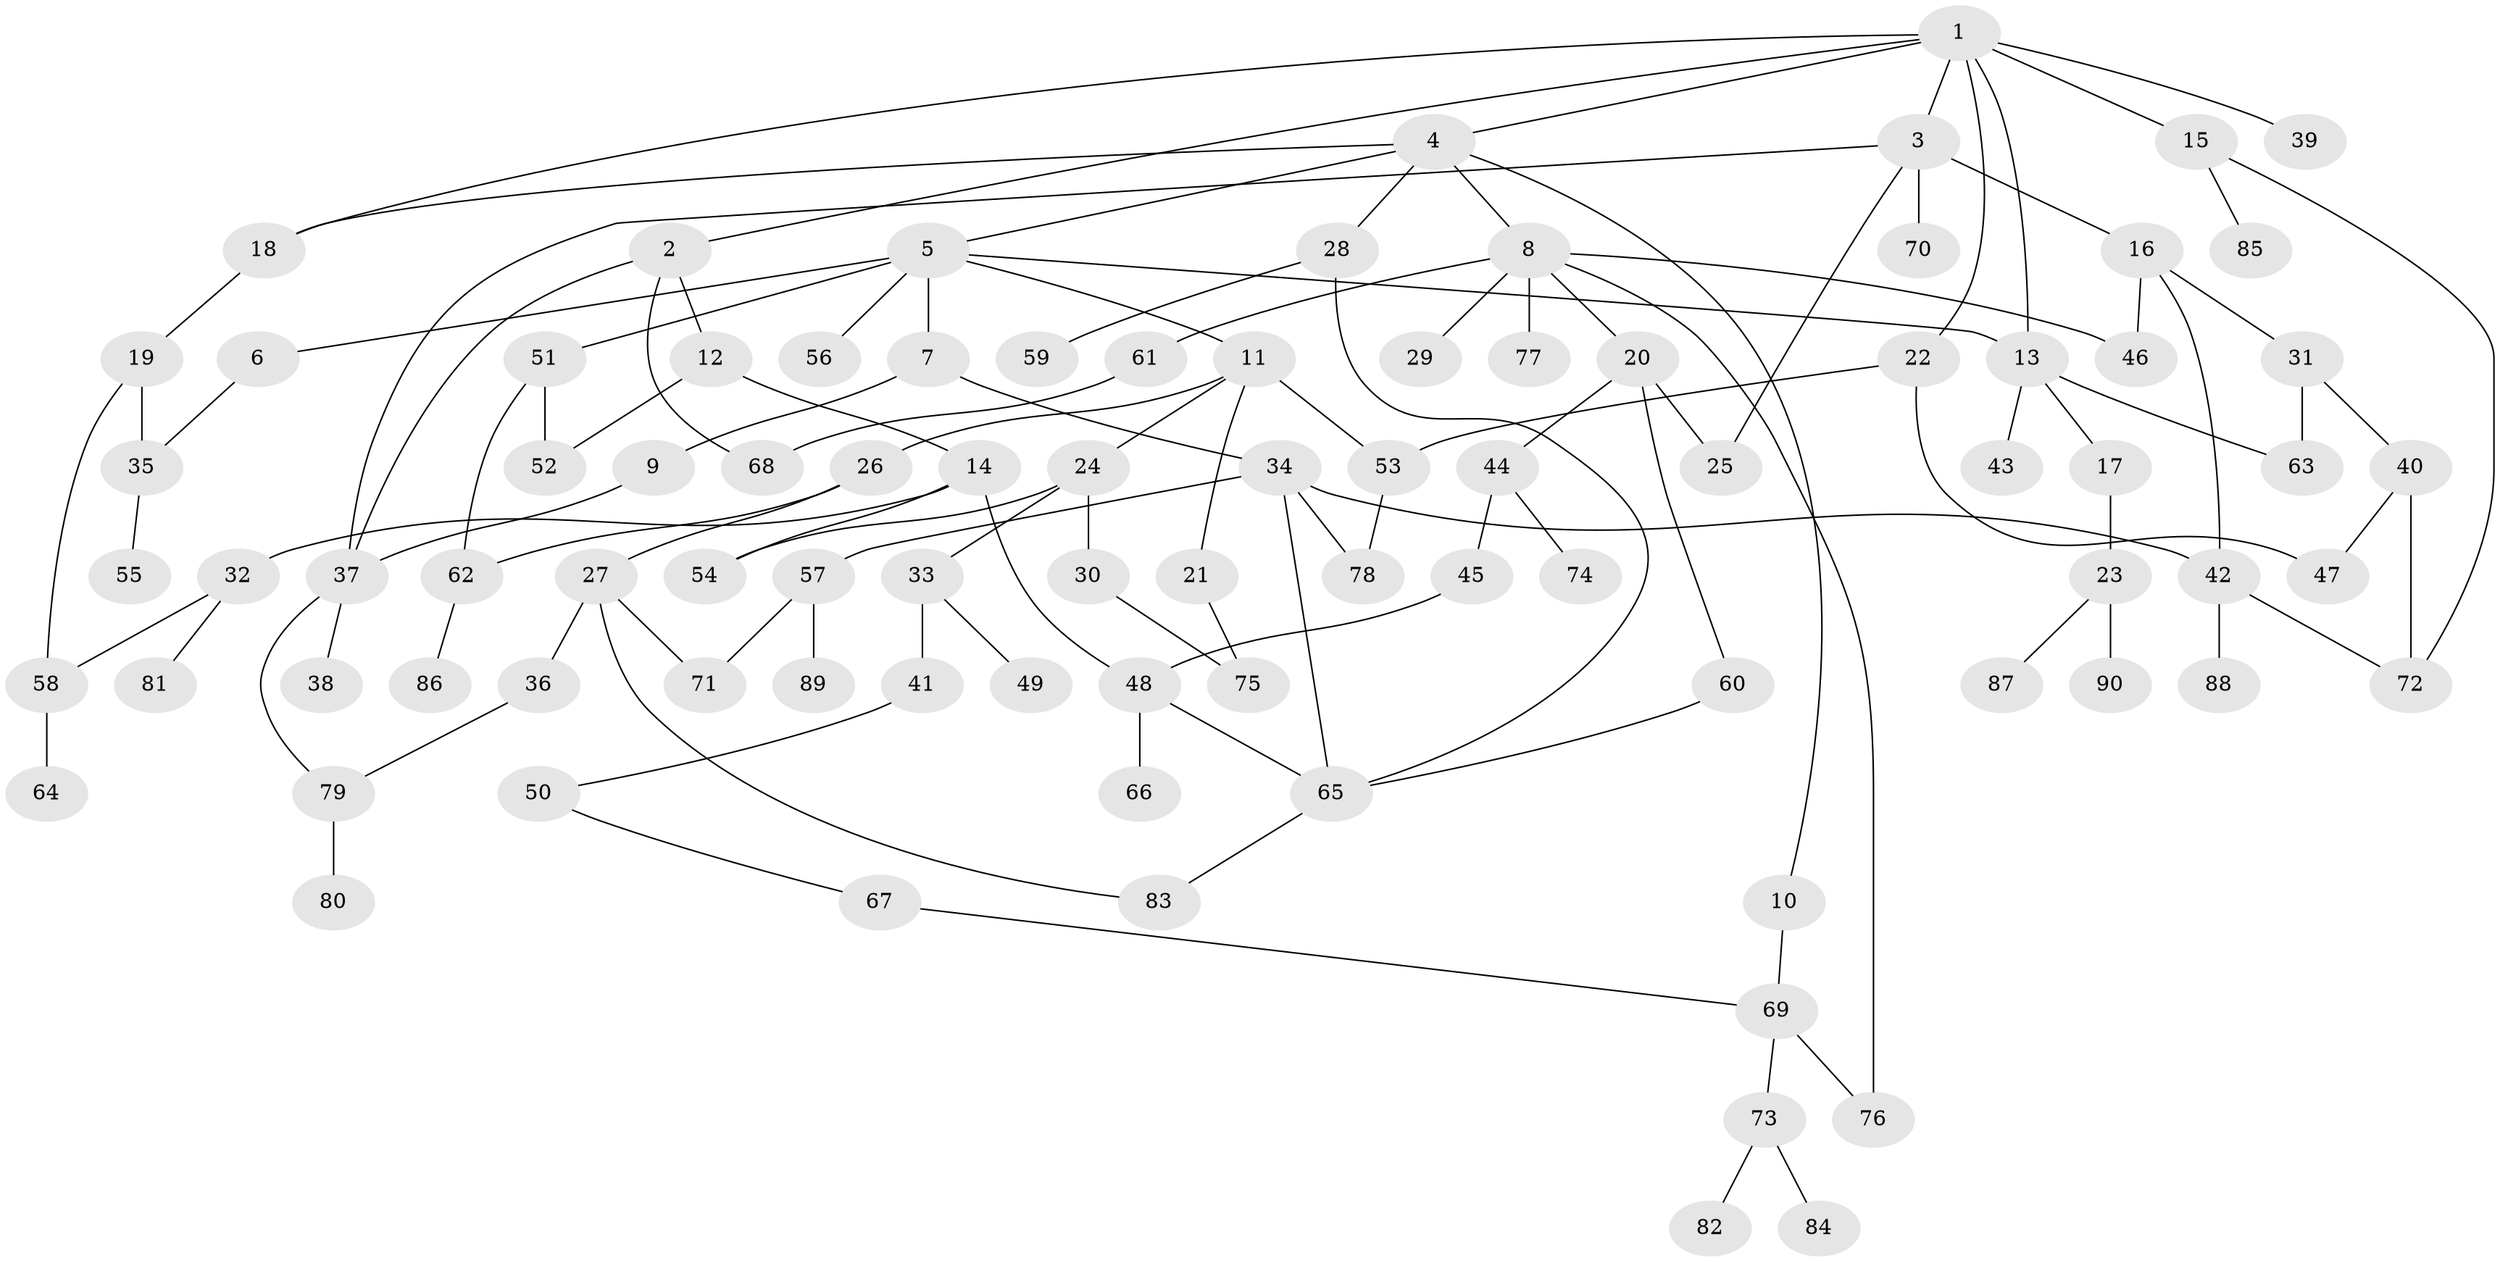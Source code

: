 // coarse degree distribution, {6: 0.047619047619047616, 5: 0.06349206349206349, 8: 0.015873015873015872, 10: 0.015873015873015872, 3: 0.19047619047619047, 9: 0.015873015873015872, 2: 0.2698412698412698, 4: 0.07936507936507936, 1: 0.2857142857142857, 7: 0.015873015873015872}
// Generated by graph-tools (version 1.1) at 2025/51/02/27/25 19:51:36]
// undirected, 90 vertices, 118 edges
graph export_dot {
graph [start="1"]
  node [color=gray90,style=filled];
  1;
  2;
  3;
  4;
  5;
  6;
  7;
  8;
  9;
  10;
  11;
  12;
  13;
  14;
  15;
  16;
  17;
  18;
  19;
  20;
  21;
  22;
  23;
  24;
  25;
  26;
  27;
  28;
  29;
  30;
  31;
  32;
  33;
  34;
  35;
  36;
  37;
  38;
  39;
  40;
  41;
  42;
  43;
  44;
  45;
  46;
  47;
  48;
  49;
  50;
  51;
  52;
  53;
  54;
  55;
  56;
  57;
  58;
  59;
  60;
  61;
  62;
  63;
  64;
  65;
  66;
  67;
  68;
  69;
  70;
  71;
  72;
  73;
  74;
  75;
  76;
  77;
  78;
  79;
  80;
  81;
  82;
  83;
  84;
  85;
  86;
  87;
  88;
  89;
  90;
  1 -- 2;
  1 -- 3;
  1 -- 4;
  1 -- 13;
  1 -- 15;
  1 -- 18;
  1 -- 22;
  1 -- 39;
  2 -- 12;
  2 -- 37;
  2 -- 68;
  3 -- 16;
  3 -- 25;
  3 -- 70;
  3 -- 37;
  4 -- 5;
  4 -- 8;
  4 -- 10;
  4 -- 28;
  4 -- 18;
  5 -- 6;
  5 -- 7;
  5 -- 11;
  5 -- 51;
  5 -- 56;
  5 -- 13;
  6 -- 35;
  7 -- 9;
  7 -- 34;
  8 -- 20;
  8 -- 29;
  8 -- 61;
  8 -- 76;
  8 -- 77;
  8 -- 46;
  9 -- 37;
  10 -- 69;
  11 -- 21;
  11 -- 24;
  11 -- 26;
  11 -- 53;
  12 -- 14;
  12 -- 52;
  13 -- 17;
  13 -- 43;
  13 -- 63;
  14 -- 32;
  14 -- 54;
  14 -- 48;
  15 -- 72;
  15 -- 85;
  16 -- 31;
  16 -- 46;
  16 -- 42;
  17 -- 23;
  18 -- 19;
  19 -- 58;
  19 -- 35;
  20 -- 44;
  20 -- 60;
  20 -- 25;
  21 -- 75;
  22 -- 53;
  22 -- 47;
  23 -- 87;
  23 -- 90;
  24 -- 30;
  24 -- 33;
  24 -- 54;
  26 -- 27;
  26 -- 62;
  27 -- 36;
  27 -- 71;
  27 -- 83;
  28 -- 59;
  28 -- 65;
  30 -- 75;
  31 -- 40;
  31 -- 63;
  32 -- 81;
  32 -- 58;
  33 -- 41;
  33 -- 49;
  34 -- 42;
  34 -- 57;
  34 -- 78;
  34 -- 65;
  35 -- 55;
  36 -- 79;
  37 -- 38;
  37 -- 79;
  40 -- 47;
  40 -- 72;
  41 -- 50;
  42 -- 88;
  42 -- 72;
  44 -- 45;
  44 -- 74;
  45 -- 48;
  48 -- 66;
  48 -- 65;
  50 -- 67;
  51 -- 62;
  51 -- 52;
  53 -- 78;
  57 -- 89;
  57 -- 71;
  58 -- 64;
  60 -- 65;
  61 -- 68;
  62 -- 86;
  65 -- 83;
  67 -- 69;
  69 -- 73;
  69 -- 76;
  73 -- 82;
  73 -- 84;
  79 -- 80;
}
